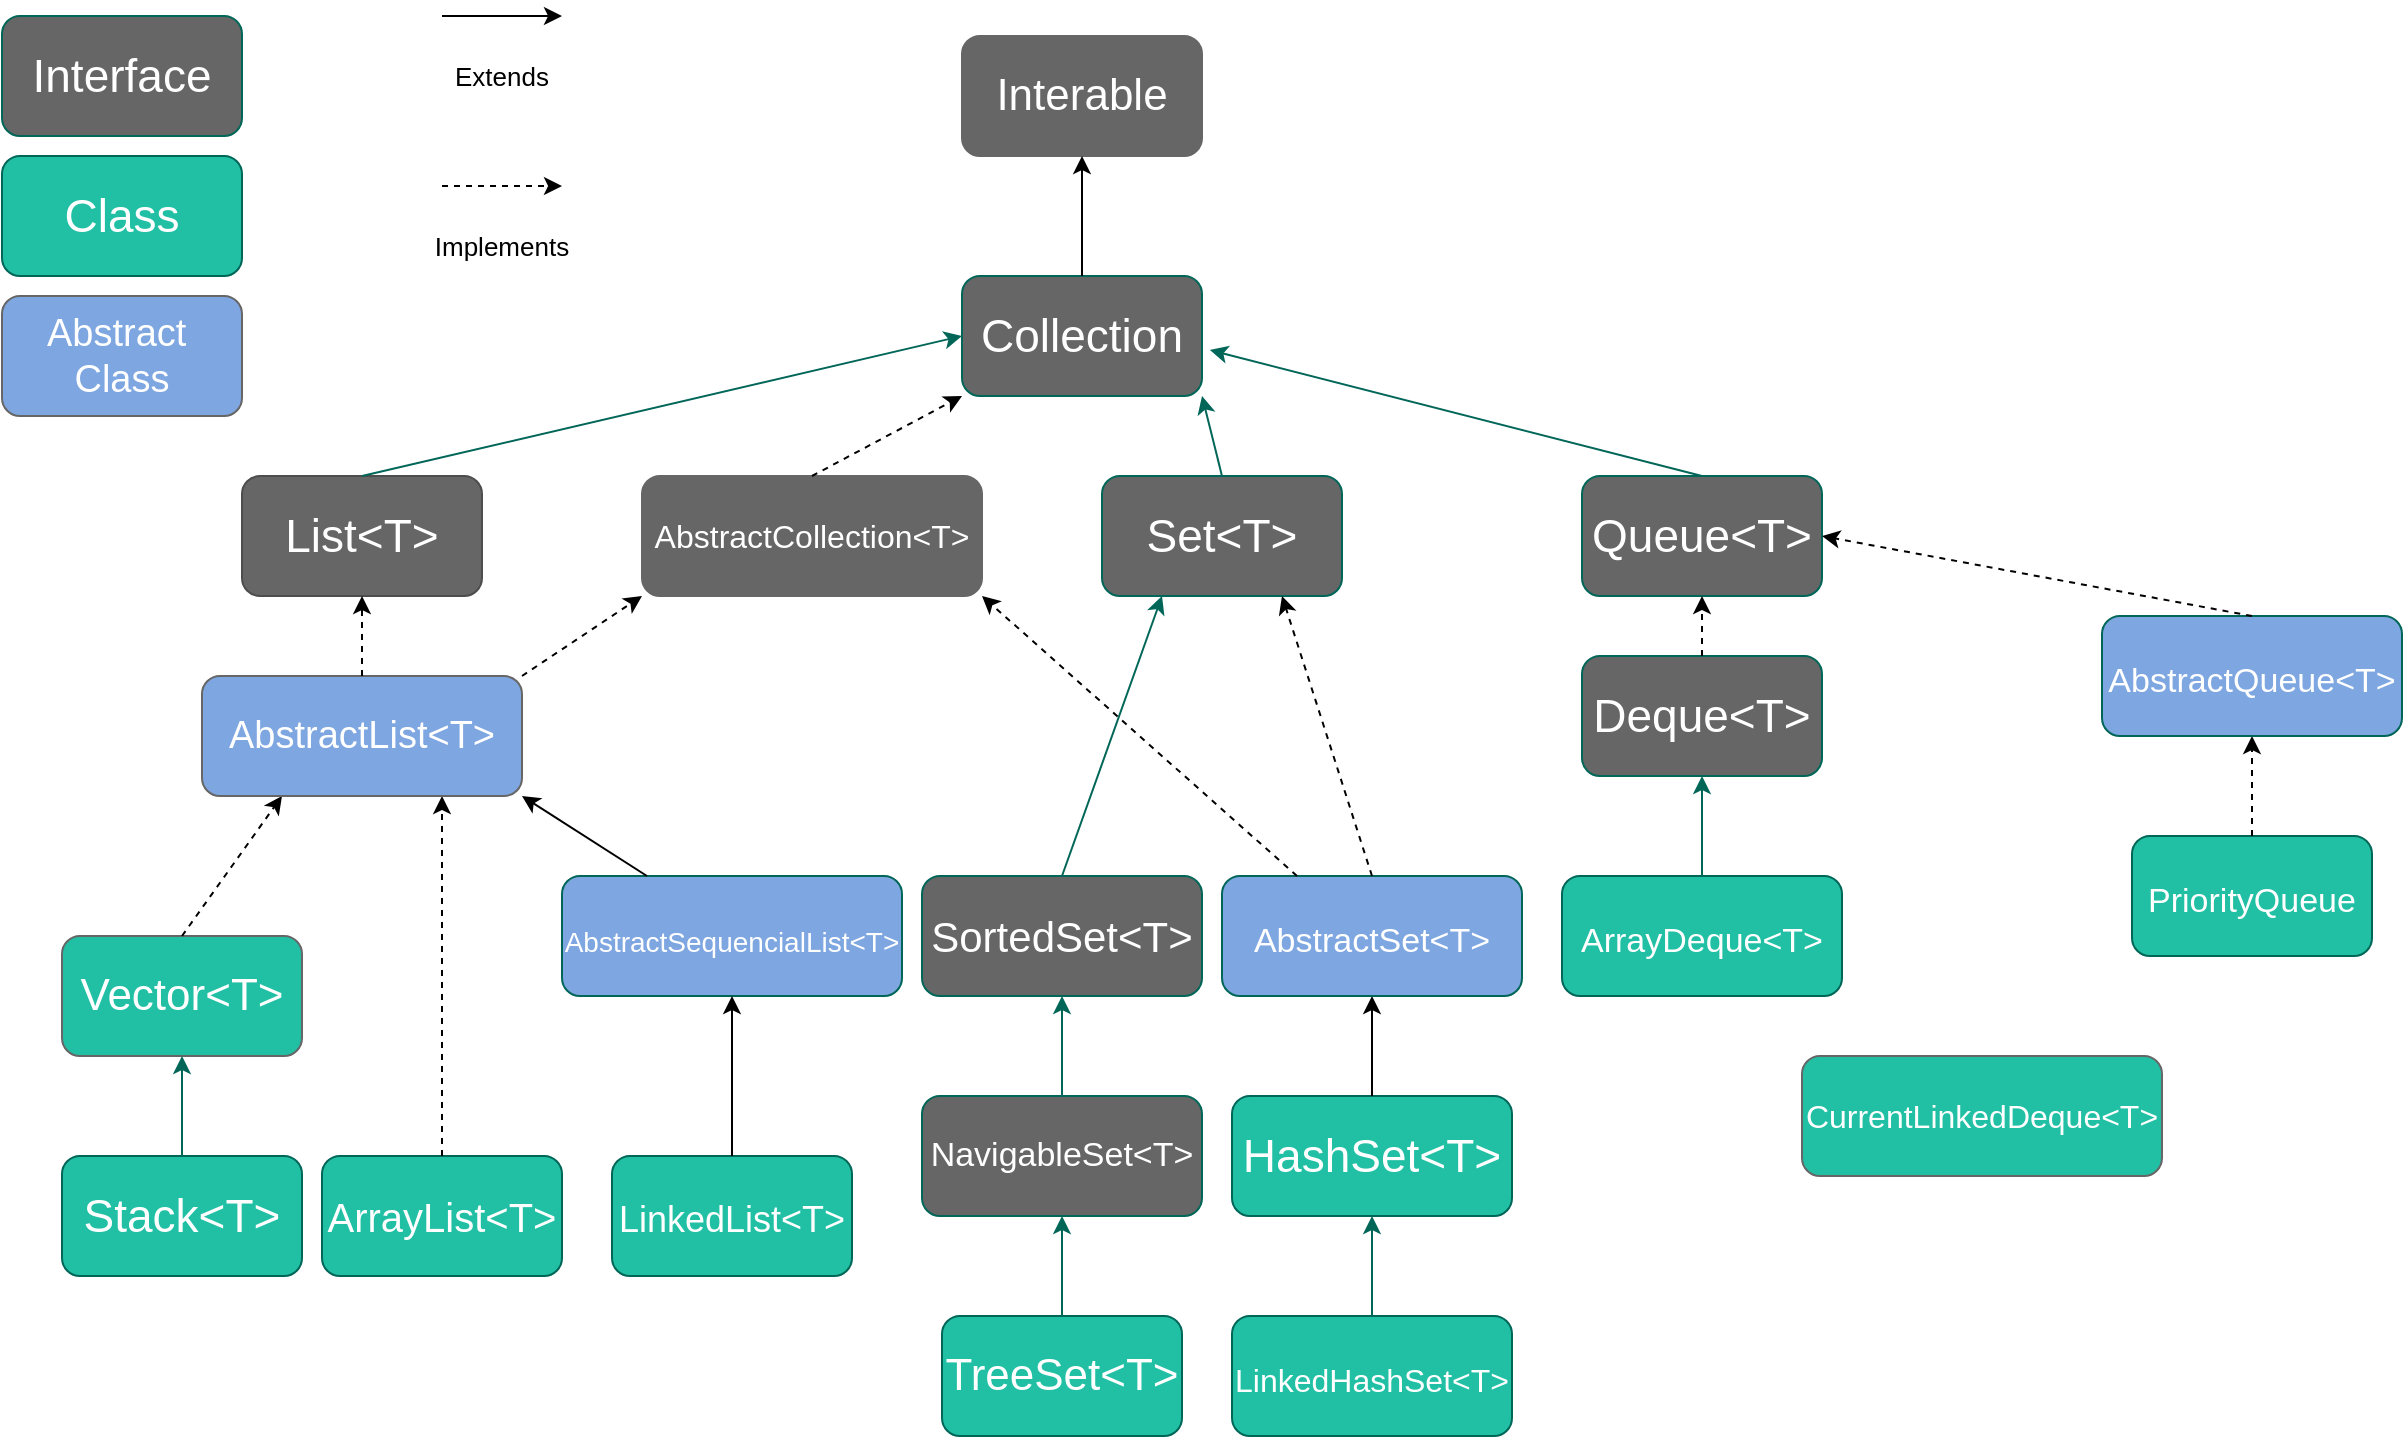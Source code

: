 <mxfile version="20.2.8" type="github">
  <diagram id="fYepgF6CEujm1437ftod" name="Page-1">
    <mxGraphModel dx="1422" dy="762" grid="1" gridSize="10" guides="1" tooltips="1" connect="1" arrows="1" fold="1" page="1" pageScale="1" pageWidth="1100" pageHeight="850" math="0" shadow="0">
      <root>
        <mxCell id="0" />
        <mxCell id="1" parent="0" />
        <mxCell id="pEcas6hbaHr0vrHVOu-9-1" value="&lt;font color=&quot;#ffffff&quot; style=&quot;font-size: 23px;&quot;&gt;Collection&lt;/font&gt;" style="rounded=1;whiteSpace=wrap;html=1;fillColor=#666666;strokeColor=#006658;fontColor=#5C5C5C;" parent="1" vertex="1">
          <mxGeometry x="520" y="170" width="120" height="60" as="geometry" />
        </mxCell>
        <mxCell id="pEcas6hbaHr0vrHVOu-9-2" value="&lt;font color=&quot;#ffffff&quot;&gt;List&amp;lt;T&amp;gt;&lt;/font&gt;" style="rounded=1;whiteSpace=wrap;html=1;fontSize=23;fillColor=#666666;strokeColor=#4D4D4D;fontColor=#5C5C5C;" parent="1" vertex="1">
          <mxGeometry x="160" y="270" width="120" height="60" as="geometry" />
        </mxCell>
        <mxCell id="pEcas6hbaHr0vrHVOu-9-3" value="&lt;font color=&quot;#ffffff&quot;&gt;Set&amp;lt;T&amp;gt;&lt;/font&gt;" style="rounded=1;whiteSpace=wrap;html=1;fontSize=23;fillColor=#666666;strokeColor=#006658;fontColor=#5C5C5C;" parent="1" vertex="1">
          <mxGeometry x="590" y="270" width="120" height="60" as="geometry" />
        </mxCell>
        <mxCell id="pEcas6hbaHr0vrHVOu-9-4" value="&lt;font color=&quot;#ffffff&quot;&gt;Queue&amp;lt;T&amp;gt;&lt;/font&gt;" style="rounded=1;whiteSpace=wrap;html=1;fontSize=23;fillColor=#666666;strokeColor=#006658;fontColor=#5C5C5C;" parent="1" vertex="1">
          <mxGeometry x="830" y="270" width="120" height="60" as="geometry" />
        </mxCell>
        <mxCell id="pEcas6hbaHr0vrHVOu-9-6" value="" style="endArrow=classic;html=1;rounded=1;fontSize=23;entryX=0;entryY=0.5;entryDx=0;entryDy=0;strokeColor=#006658;fontColor=#5C5C5C;exitX=0.5;exitY=0;exitDx=0;exitDy=0;" parent="1" source="pEcas6hbaHr0vrHVOu-9-2" target="pEcas6hbaHr0vrHVOu-9-1" edge="1">
          <mxGeometry width="50" height="50" relative="1" as="geometry">
            <mxPoint x="260" y="220" as="sourcePoint" />
            <mxPoint x="440" y="510" as="targetPoint" />
          </mxGeometry>
        </mxCell>
        <mxCell id="pEcas6hbaHr0vrHVOu-9-7" value="" style="endArrow=classic;html=1;rounded=1;fontSize=23;strokeColor=#006658;fontColor=#5C5C5C;exitX=0.5;exitY=0;exitDx=0;exitDy=0;entryX=1;entryY=1;entryDx=0;entryDy=0;" parent="1" source="pEcas6hbaHr0vrHVOu-9-3" target="pEcas6hbaHr0vrHVOu-9-1" edge="1">
          <mxGeometry width="50" height="50" relative="1" as="geometry">
            <mxPoint x="450" y="250" as="sourcePoint" />
            <mxPoint x="650" y="340" as="targetPoint" />
          </mxGeometry>
        </mxCell>
        <mxCell id="pEcas6hbaHr0vrHVOu-9-8" value="" style="endArrow=classic;html=1;rounded=1;fontSize=23;entryX=1.033;entryY=0.617;entryDx=0;entryDy=0;strokeColor=#006658;fontColor=#5C5C5C;exitX=0.5;exitY=0;exitDx=0;exitDy=0;entryPerimeter=0;" parent="1" source="pEcas6hbaHr0vrHVOu-9-4" target="pEcas6hbaHr0vrHVOu-9-1" edge="1">
          <mxGeometry width="50" height="50" relative="1" as="geometry">
            <mxPoint x="590" y="260" as="sourcePoint" />
            <mxPoint x="580" y="420" as="targetPoint" />
          </mxGeometry>
        </mxCell>
        <mxCell id="pEcas6hbaHr0vrHVOu-9-10" value="&lt;font style=&quot;font-size: 20px;&quot; color=&quot;#ffffff&quot;&gt;ArrayList&amp;lt;T&amp;gt;&lt;/font&gt;" style="rounded=1;whiteSpace=wrap;html=1;fontSize=23;fillColor=#21C0A5;strokeColor=#006658;fontColor=#5C5C5C;" parent="1" vertex="1">
          <mxGeometry x="200" y="610" width="120" height="60" as="geometry" />
        </mxCell>
        <mxCell id="pEcas6hbaHr0vrHVOu-9-11" value="&lt;font style=&quot;font-size: 14px;&quot; color=&quot;#ffffff&quot;&gt;AbstractSequencialList&amp;lt;T&amp;gt;&lt;/font&gt;" style="rounded=1;whiteSpace=wrap;html=1;fontSize=23;fillColor=#7EA6E0;strokeColor=#006658;fontColor=#5C5C5C;" parent="1" vertex="1">
          <mxGeometry x="320" y="470" width="170" height="60" as="geometry" />
        </mxCell>
        <mxCell id="pEcas6hbaHr0vrHVOu-9-12" value="&lt;font color=&quot;#ffffff&quot;&gt;Stack&amp;lt;T&amp;gt;&lt;/font&gt;" style="rounded=1;whiteSpace=wrap;html=1;fontSize=23;fillColor=#21C0A5;strokeColor=#006658;fontColor=#5C5C5C;" parent="1" vertex="1">
          <mxGeometry x="70" y="610" width="120" height="60" as="geometry" />
        </mxCell>
        <mxCell id="pEcas6hbaHr0vrHVOu-9-19" value="&lt;font color=&quot;#ffffff&quot;&gt;HashSet&amp;lt;T&amp;gt;&lt;/font&gt;" style="rounded=1;whiteSpace=wrap;html=1;fontSize=23;fillColor=#21C0A5;strokeColor=#006658;fontColor=#5C5C5C;" parent="1" vertex="1">
          <mxGeometry x="655" y="580" width="140" height="60" as="geometry" />
        </mxCell>
        <mxCell id="pEcas6hbaHr0vrHVOu-9-20" value="&lt;font color=&quot;#ffffff&quot; style=&quot;font-size: 16px;&quot;&gt;LinkedHashSet&amp;lt;T&amp;gt;&lt;/font&gt;" style="rounded=1;whiteSpace=wrap;html=1;fontSize=23;fillColor=#21C0A5;strokeColor=#006658;fontColor=#5C5C5C;" parent="1" vertex="1">
          <mxGeometry x="655" y="690" width="140" height="60" as="geometry" />
        </mxCell>
        <mxCell id="pEcas6hbaHr0vrHVOu-9-21" value="&lt;font color=&quot;#ffffff&quot; style=&quot;font-size: 17px;&quot;&gt;NavigableSet&amp;lt;T&amp;gt;&lt;/font&gt;" style="rounded=1;whiteSpace=wrap;html=1;fontSize=17;fillColor=#666666;strokeColor=#006658;fontColor=#5C5C5C;" parent="1" vertex="1">
          <mxGeometry x="500" y="580" width="140" height="60" as="geometry" />
        </mxCell>
        <mxCell id="pEcas6hbaHr0vrHVOu-9-28" value="&lt;font color=&quot;#ffffff&quot;&gt;Interface&lt;/font&gt;" style="rounded=1;whiteSpace=wrap;html=1;fontSize=23;fillColor=#666666;strokeColor=#006658;fontColor=#5C5C5C;" parent="1" vertex="1">
          <mxGeometry x="40" y="40" width="120" height="60" as="geometry" />
        </mxCell>
        <mxCell id="pEcas6hbaHr0vrHVOu-9-29" value="&lt;font color=&quot;#ffffff&quot; style=&quot;font-size: 17px;&quot;&gt;PriorityQueue&lt;/font&gt;" style="rounded=1;whiteSpace=wrap;html=1;fontSize=23;fillColor=#21C0A5;strokeColor=#006658;fontColor=#5C5C5C;" parent="1" vertex="1">
          <mxGeometry x="1105" y="450" width="120" height="60" as="geometry" />
        </mxCell>
        <mxCell id="pEcas6hbaHr0vrHVOu-9-30" value="&lt;font style=&quot;font-size: 21px;&quot; color=&quot;#ffffff&quot;&gt;SortedSet&amp;lt;T&amp;gt;&lt;/font&gt;" style="rounded=1;whiteSpace=wrap;html=1;fontSize=17;fillColor=#666666;strokeColor=#006658;fontColor=#5C5C5C;" parent="1" vertex="1">
          <mxGeometry x="500" y="470" width="140" height="60" as="geometry" />
        </mxCell>
        <mxCell id="GVpriFgMxlhJgUcc7Ku9-2" value="&lt;font color=&quot;#ffffff&quot; style=&quot;font-size: 22px;&quot;&gt;Vector&amp;lt;T&amp;gt;&lt;/font&gt;" style="rounded=1;whiteSpace=wrap;html=1;fillColor=#21C0A5;strokeColor=#666666;" vertex="1" parent="1">
          <mxGeometry x="70" y="500" width="120" height="60" as="geometry" />
        </mxCell>
        <mxCell id="GVpriFgMxlhJgUcc7Ku9-5" value="Interable" style="rounded=1;whiteSpace=wrap;html=1;strokeColor=#666666;fontSize=22;fontColor=#FFFFFF;fillColor=#666666;" vertex="1" parent="1">
          <mxGeometry x="520" y="50" width="120" height="60" as="geometry" />
        </mxCell>
        <mxCell id="GVpriFgMxlhJgUcc7Ku9-6" value="" style="endArrow=classic;html=1;rounded=0;fontSize=22;fontColor=#FFFFFF;entryX=0.5;entryY=1;entryDx=0;entryDy=0;exitX=0.5;exitY=0;exitDx=0;exitDy=0;" edge="1" parent="1" source="pEcas6hbaHr0vrHVOu-9-1" target="GVpriFgMxlhJgUcc7Ku9-5">
          <mxGeometry width="50" height="50" relative="1" as="geometry">
            <mxPoint x="520" y="410" as="sourcePoint" />
            <mxPoint x="570" y="360" as="targetPoint" />
          </mxGeometry>
        </mxCell>
        <mxCell id="GVpriFgMxlhJgUcc7Ku9-8" value="&lt;font color=&quot;#ffffff&quot;&gt;Class&lt;/font&gt;" style="rounded=1;whiteSpace=wrap;html=1;fontSize=23;fillColor=#21C0A5;strokeColor=#006658;fontColor=#5C5C5C;" vertex="1" parent="1">
          <mxGeometry x="40" y="110" width="120" height="60" as="geometry" />
        </mxCell>
        <mxCell id="GVpriFgMxlhJgUcc7Ku9-9" value="" style="endArrow=classic;html=1;rounded=0;fontSize=22;fontColor=#FFFFFF;" edge="1" parent="1">
          <mxGeometry width="50" height="50" relative="1" as="geometry">
            <mxPoint x="260" y="40" as="sourcePoint" />
            <mxPoint x="320" y="40" as="targetPoint" />
          </mxGeometry>
        </mxCell>
        <mxCell id="GVpriFgMxlhJgUcc7Ku9-12" value="" style="endArrow=classic;html=1;fontSize=22;fontColor=#FFFFFF;rounded=0;dashed=1;" edge="1" parent="1">
          <mxGeometry width="50" height="50" relative="1" as="geometry">
            <mxPoint x="260" y="125" as="sourcePoint" />
            <mxPoint x="320" y="125" as="targetPoint" />
          </mxGeometry>
        </mxCell>
        <mxCell id="GVpriFgMxlhJgUcc7Ku9-14" value="Implements" style="text;html=1;strokeColor=none;fillColor=none;align=center;verticalAlign=middle;whiteSpace=wrap;rounded=0;fontSize=13;fontColor=#000000;" vertex="1" parent="1">
          <mxGeometry x="250" y="140" width="80" height="30" as="geometry" />
        </mxCell>
        <mxCell id="GVpriFgMxlhJgUcc7Ku9-15" value="Extends" style="text;html=1;strokeColor=none;fillColor=none;align=center;verticalAlign=middle;whiteSpace=wrap;rounded=0;fontSize=13;fontColor=#000000;" vertex="1" parent="1">
          <mxGeometry x="250" y="55" width="80" height="30" as="geometry" />
        </mxCell>
        <mxCell id="GVpriFgMxlhJgUcc7Ku9-18" value="&lt;font color=&quot;#ffffff&quot;&gt;Deque&amp;lt;T&amp;gt;&lt;/font&gt;" style="rounded=1;whiteSpace=wrap;html=1;fontSize=23;fillColor=#666666;strokeColor=#006658;fontColor=#5C5C5C;" vertex="1" parent="1">
          <mxGeometry x="830" y="360" width="120" height="60" as="geometry" />
        </mxCell>
        <mxCell id="GVpriFgMxlhJgUcc7Ku9-21" value="" style="endArrow=classic;html=1;rounded=0;labelBackgroundColor=default;strokeColor=default;fontFamily=Helvetica;fontSize=22;fontColor=#FFFFFF;shape=connector;exitX=0.5;exitY=0;exitDx=0;exitDy=0;entryX=0.5;entryY=1;entryDx=0;entryDy=0;" edge="1" parent="1" source="pEcas6hbaHr0vrHVOu-9-19" target="GVpriFgMxlhJgUcc7Ku9-45">
          <mxGeometry width="50" height="50" relative="1" as="geometry">
            <mxPoint x="760" y="440" as="sourcePoint" />
            <mxPoint x="730" y="550" as="targetPoint" />
          </mxGeometry>
        </mxCell>
        <mxCell id="GVpriFgMxlhJgUcc7Ku9-22" value="" style="endArrow=classic;html=1;rounded=0;labelBackgroundColor=default;strokeColor=default;fontFamily=Helvetica;fontSize=22;fontColor=#FFFFFF;shape=connector;entryX=0.5;entryY=1;entryDx=0;entryDy=0;dashed=1;exitX=0.5;exitY=0;exitDx=0;exitDy=0;" edge="1" parent="1" source="GVpriFgMxlhJgUcc7Ku9-18" target="pEcas6hbaHr0vrHVOu-9-4">
          <mxGeometry width="50" height="50" relative="1" as="geometry">
            <mxPoint x="370" y="260" as="sourcePoint" />
            <mxPoint x="320" y="220" as="targetPoint" />
          </mxGeometry>
        </mxCell>
        <mxCell id="GVpriFgMxlhJgUcc7Ku9-23" style="edgeStyle=none;shape=connector;rounded=0;orthogonalLoop=1;jettySize=auto;html=1;entryX=0.5;entryY=0;entryDx=0;entryDy=0;labelBackgroundColor=default;strokeColor=default;fontFamily=Helvetica;fontSize=22;fontColor=#FFFFFF;endArrow=classic;" edge="1" parent="1" source="GVpriFgMxlhJgUcc7Ku9-18" target="GVpriFgMxlhJgUcc7Ku9-18">
          <mxGeometry relative="1" as="geometry" />
        </mxCell>
        <mxCell id="GVpriFgMxlhJgUcc7Ku9-24" value="&lt;font color=&quot;#ffffff&quot; style=&quot;font-size: 17px;&quot;&gt;ArrayDeque&amp;lt;T&amp;gt;&lt;/font&gt;" style="rounded=1;whiteSpace=wrap;html=1;fontSize=23;fillColor=#21C0A5;strokeColor=#006658;fontColor=#5C5C5C;" vertex="1" parent="1">
          <mxGeometry x="820" y="470" width="140" height="60" as="geometry" />
        </mxCell>
        <mxCell id="GVpriFgMxlhJgUcc7Ku9-26" value="" style="endArrow=classic;html=1;rounded=1;fontSize=23;entryX=0.5;entryY=1;entryDx=0;entryDy=0;strokeColor=#006658;fontColor=#5C5C5C;exitX=0.5;exitY=0;exitDx=0;exitDy=0;" edge="1" parent="1" source="GVpriFgMxlhJgUcc7Ku9-24" target="GVpriFgMxlhJgUcc7Ku9-18">
          <mxGeometry width="50" height="50" relative="1" as="geometry">
            <mxPoint x="600" y="290" as="sourcePoint" />
            <mxPoint x="600" y="250" as="targetPoint" />
          </mxGeometry>
        </mxCell>
        <mxCell id="GVpriFgMxlhJgUcc7Ku9-28" value="" style="endArrow=classic;html=1;rounded=1;fontSize=23;entryX=0.5;entryY=1;entryDx=0;entryDy=0;strokeColor=#006658;fontColor=#5C5C5C;exitX=0.5;exitY=0;exitDx=0;exitDy=0;" edge="1" parent="1" source="pEcas6hbaHr0vrHVOu-9-12" target="GVpriFgMxlhJgUcc7Ku9-2">
          <mxGeometry width="50" height="50" relative="1" as="geometry">
            <mxPoint x="430" y="440" as="sourcePoint" />
            <mxPoint x="430" y="400" as="targetPoint" />
          </mxGeometry>
        </mxCell>
        <mxCell id="GVpriFgMxlhJgUcc7Ku9-29" value="" style="endArrow=classic;html=1;rounded=0;labelBackgroundColor=default;strokeColor=default;fontFamily=Helvetica;fontSize=22;fontColor=#FFFFFF;shape=connector;dashed=1;exitX=0.5;exitY=0;exitDx=0;exitDy=0;entryX=0.75;entryY=1;entryDx=0;entryDy=0;" edge="1" parent="1" source="pEcas6hbaHr0vrHVOu-9-10" target="GVpriFgMxlhJgUcc7Ku9-39">
          <mxGeometry width="50" height="50" relative="1" as="geometry">
            <mxPoint x="180" y="380" as="sourcePoint" />
            <mxPoint x="260" y="480" as="targetPoint" />
          </mxGeometry>
        </mxCell>
        <mxCell id="GVpriFgMxlhJgUcc7Ku9-30" value="" style="endArrow=classic;html=1;rounded=0;labelBackgroundColor=default;strokeColor=default;fontFamily=Helvetica;fontSize=22;fontColor=#FFFFFF;shape=connector;dashed=1;exitX=0.5;exitY=0;exitDx=0;exitDy=0;entryX=0.25;entryY=1;entryDx=0;entryDy=0;" edge="1" parent="1" source="GVpriFgMxlhJgUcc7Ku9-2" target="GVpriFgMxlhJgUcc7Ku9-39">
          <mxGeometry width="50" height="50" relative="1" as="geometry">
            <mxPoint x="230" y="380" as="sourcePoint" />
            <mxPoint x="150" y="450" as="targetPoint" />
          </mxGeometry>
        </mxCell>
        <mxCell id="GVpriFgMxlhJgUcc7Ku9-31" value="" style="endArrow=classic;html=1;rounded=1;fontSize=23;entryX=0.25;entryY=1;entryDx=0;entryDy=0;strokeColor=#006658;fontColor=#5C5C5C;exitX=0.5;exitY=0;exitDx=0;exitDy=0;" edge="1" parent="1" source="pEcas6hbaHr0vrHVOu-9-30" target="pEcas6hbaHr0vrHVOu-9-3">
          <mxGeometry width="50" height="50" relative="1" as="geometry">
            <mxPoint x="-160" y="590" as="sourcePoint" />
            <mxPoint x="-160" y="540" as="targetPoint" />
          </mxGeometry>
        </mxCell>
        <mxCell id="GVpriFgMxlhJgUcc7Ku9-32" value="" style="endArrow=classic;html=1;rounded=0;labelBackgroundColor=default;strokeColor=default;fontFamily=Helvetica;fontSize=22;fontColor=#FFFFFF;shape=connector;exitX=0.5;exitY=0;exitDx=0;exitDy=0;dashed=1;entryX=0.5;entryY=1;entryDx=0;entryDy=0;" edge="1" parent="1" source="pEcas6hbaHr0vrHVOu-9-29" target="GVpriFgMxlhJgUcc7Ku9-43">
          <mxGeometry width="50" height="50" relative="1" as="geometry">
            <mxPoint x="1431.04" y="106.98" as="sourcePoint" />
            <mxPoint x="1100" y="205" as="targetPoint" />
          </mxGeometry>
        </mxCell>
        <mxCell id="GVpriFgMxlhJgUcc7Ku9-33" value="" style="endArrow=classic;html=1;rounded=1;fontSize=23;entryX=0.5;entryY=1;entryDx=0;entryDy=0;strokeColor=#006658;fontColor=#5C5C5C;" edge="1" parent="1" source="pEcas6hbaHr0vrHVOu-9-21" target="pEcas6hbaHr0vrHVOu-9-30">
          <mxGeometry width="50" height="50" relative="1" as="geometry">
            <mxPoint x="270" y="580" as="sourcePoint" />
            <mxPoint x="270" y="540" as="targetPoint" />
          </mxGeometry>
        </mxCell>
        <mxCell id="GVpriFgMxlhJgUcc7Ku9-34" value="" style="endArrow=classic;html=1;rounded=1;fontSize=23;entryX=0.5;entryY=1;entryDx=0;entryDy=0;strokeColor=#006658;fontColor=#5C5C5C;" edge="1" parent="1" source="pEcas6hbaHr0vrHVOu-9-20" target="pEcas6hbaHr0vrHVOu-9-19">
          <mxGeometry width="50" height="50" relative="1" as="geometry">
            <mxPoint x="270" y="690" as="sourcePoint" />
            <mxPoint x="270" y="650" as="targetPoint" />
          </mxGeometry>
        </mxCell>
        <mxCell id="GVpriFgMxlhJgUcc7Ku9-35" value="" style="endArrow=classic;html=1;rounded=0;labelBackgroundColor=default;strokeColor=default;fontFamily=Helvetica;fontSize=22;fontColor=#FFFFFF;shape=connector;exitX=0.25;exitY=0;exitDx=0;exitDy=0;entryX=1;entryY=1;entryDx=0;entryDy=0;" edge="1" parent="1" source="pEcas6hbaHr0vrHVOu-9-11" target="GVpriFgMxlhJgUcc7Ku9-39">
          <mxGeometry width="50" height="50" relative="1" as="geometry">
            <mxPoint x="410" y="460" as="sourcePoint" />
            <mxPoint x="270" y="360" as="targetPoint" />
          </mxGeometry>
        </mxCell>
        <mxCell id="GVpriFgMxlhJgUcc7Ku9-36" value="&lt;font color=&quot;#ffffff&quot; style=&quot;font-size: 22px;&quot;&gt;TreeSet&amp;lt;T&amp;gt;&lt;/font&gt;" style="rounded=1;whiteSpace=wrap;html=1;fontSize=17;fillColor=#21C0A5;strokeColor=#006658;fontColor=#5C5C5C;" vertex="1" parent="1">
          <mxGeometry x="510" y="690" width="120" height="60" as="geometry" />
        </mxCell>
        <mxCell id="GVpriFgMxlhJgUcc7Ku9-37" value="" style="endArrow=classic;html=1;rounded=1;fontSize=23;entryX=0.5;entryY=1;entryDx=0;entryDy=0;strokeColor=#006658;fontColor=#5C5C5C;exitX=0.5;exitY=0;exitDx=0;exitDy=0;" edge="1" parent="1" source="GVpriFgMxlhJgUcc7Ku9-36" target="pEcas6hbaHr0vrHVOu-9-21">
          <mxGeometry width="50" height="50" relative="1" as="geometry">
            <mxPoint x="580" y="580" as="sourcePoint" />
            <mxPoint x="580" y="540" as="targetPoint" />
          </mxGeometry>
        </mxCell>
        <mxCell id="GVpriFgMxlhJgUcc7Ku9-38" value="Abstract&amp;nbsp;&lt;br&gt;Class" style="rounded=1;whiteSpace=wrap;html=1;strokeColor=#666666;fontFamily=Helvetica;fontSize=19;fontColor=#FFFFFF;fillColor=#7EA6E0;" vertex="1" parent="1">
          <mxGeometry x="40" y="180" width="120" height="60" as="geometry" />
        </mxCell>
        <mxCell id="GVpriFgMxlhJgUcc7Ku9-39" value="AbstractList&amp;lt;T&amp;gt;" style="rounded=1;whiteSpace=wrap;html=1;strokeColor=#666666;fontFamily=Helvetica;fontSize=19;fontColor=#FFFFFF;fillColor=#7EA6E0;" vertex="1" parent="1">
          <mxGeometry x="140" y="370" width="160" height="60" as="geometry" />
        </mxCell>
        <mxCell id="GVpriFgMxlhJgUcc7Ku9-40" value="&lt;font style=&quot;font-size: 18px;&quot; color=&quot;#ffffff&quot;&gt;LinkedList&amp;lt;T&amp;gt;&lt;/font&gt;" style="rounded=1;whiteSpace=wrap;html=1;fontSize=23;fillColor=#21C0A5;strokeColor=#006658;fontColor=#5C5C5C;" vertex="1" parent="1">
          <mxGeometry x="345" y="610" width="120" height="60" as="geometry" />
        </mxCell>
        <mxCell id="GVpriFgMxlhJgUcc7Ku9-41" value="" style="endArrow=classic;html=1;rounded=0;labelBackgroundColor=default;strokeColor=default;fontFamily=Helvetica;fontSize=22;fontColor=#FFFFFF;shape=connector;dashed=1;exitX=0.5;exitY=0;exitDx=0;exitDy=0;entryX=0.5;entryY=1;entryDx=0;entryDy=0;" edge="1" parent="1" source="GVpriFgMxlhJgUcc7Ku9-39" target="pEcas6hbaHr0vrHVOu-9-2">
          <mxGeometry width="50" height="50" relative="1" as="geometry">
            <mxPoint x="140" y="510" as="sourcePoint" />
            <mxPoint x="200" y="430" as="targetPoint" />
          </mxGeometry>
        </mxCell>
        <mxCell id="GVpriFgMxlhJgUcc7Ku9-42" value="" style="endArrow=classic;html=1;rounded=0;labelBackgroundColor=default;strokeColor=default;fontFamily=Helvetica;fontSize=22;fontColor=#FFFFFF;shape=connector;exitX=0.5;exitY=0;exitDx=0;exitDy=0;entryX=0.5;entryY=1;entryDx=0;entryDy=0;" edge="1" parent="1" source="GVpriFgMxlhJgUcc7Ku9-40" target="pEcas6hbaHr0vrHVOu-9-11">
          <mxGeometry width="50" height="50" relative="1" as="geometry">
            <mxPoint x="240" y="370" as="sourcePoint" />
            <mxPoint x="240" y="340" as="targetPoint" />
          </mxGeometry>
        </mxCell>
        <mxCell id="GVpriFgMxlhJgUcc7Ku9-43" value="&lt;font style=&quot;font-size: 17px;&quot; color=&quot;#ffffff&quot;&gt;AbstractQueue&amp;lt;T&amp;gt;&lt;/font&gt;" style="rounded=1;whiteSpace=wrap;html=1;fontSize=23;fillColor=#7EA6E0;strokeColor=#006658;fontColor=#5C5C5C;" vertex="1" parent="1">
          <mxGeometry x="1090" y="340" width="150" height="60" as="geometry" />
        </mxCell>
        <mxCell id="GVpriFgMxlhJgUcc7Ku9-44" value="" style="endArrow=classic;html=1;rounded=0;labelBackgroundColor=default;strokeColor=default;fontFamily=Helvetica;fontSize=22;fontColor=#FFFFFF;shape=connector;entryX=1;entryY=0.5;entryDx=0;entryDy=0;dashed=1;exitX=0.5;exitY=0;exitDx=0;exitDy=0;" edge="1" parent="1" source="GVpriFgMxlhJgUcc7Ku9-43" target="pEcas6hbaHr0vrHVOu-9-4">
          <mxGeometry width="50" height="50" relative="1" as="geometry">
            <mxPoint x="530" y="380" as="sourcePoint" />
            <mxPoint x="560" y="340" as="targetPoint" />
          </mxGeometry>
        </mxCell>
        <mxCell id="GVpriFgMxlhJgUcc7Ku9-45" value="&lt;font style=&quot;font-size: 17px;&quot; color=&quot;#ffffff&quot;&gt;AbstractSet&amp;lt;T&amp;gt;&lt;/font&gt;" style="rounded=1;whiteSpace=wrap;html=1;fontSize=23;fillColor=#7EA6E0;strokeColor=#006658;fontColor=#5C5C5C;" vertex="1" parent="1">
          <mxGeometry x="650" y="470" width="150" height="60" as="geometry" />
        </mxCell>
        <mxCell id="GVpriFgMxlhJgUcc7Ku9-46" value="" style="endArrow=classic;html=1;rounded=0;labelBackgroundColor=default;strokeColor=default;fontFamily=Helvetica;fontSize=22;fontColor=#FFFFFF;shape=connector;entryX=0.75;entryY=1;entryDx=0;entryDy=0;dashed=1;exitX=0.5;exitY=0;exitDx=0;exitDy=0;" edge="1" parent="1" source="GVpriFgMxlhJgUcc7Ku9-45" target="pEcas6hbaHr0vrHVOu-9-3">
          <mxGeometry width="50" height="50" relative="1" as="geometry">
            <mxPoint x="740" y="450" as="sourcePoint" />
            <mxPoint x="680" y="430" as="targetPoint" />
          </mxGeometry>
        </mxCell>
        <mxCell id="GVpriFgMxlhJgUcc7Ku9-47" value="AbstractCollection&amp;lt;T&amp;gt;" style="rounded=1;whiteSpace=wrap;html=1;strokeColor=#666666;fontFamily=Helvetica;fontSize=16;fontColor=#FFFFFF;fillColor=#666666;" vertex="1" parent="1">
          <mxGeometry x="360" y="270" width="170" height="60" as="geometry" />
        </mxCell>
        <mxCell id="GVpriFgMxlhJgUcc7Ku9-48" value="" style="endArrow=classic;html=1;rounded=0;labelBackgroundColor=default;strokeColor=default;fontFamily=Helvetica;fontSize=22;fontColor=#FFFFFF;shape=connector;entryX=1;entryY=1;entryDx=0;entryDy=0;dashed=1;exitX=0.25;exitY=0;exitDx=0;exitDy=0;" edge="1" parent="1" source="GVpriFgMxlhJgUcc7Ku9-45" target="GVpriFgMxlhJgUcc7Ku9-47">
          <mxGeometry width="50" height="50" relative="1" as="geometry">
            <mxPoint x="735" y="480" as="sourcePoint" />
            <mxPoint x="690" y="340" as="targetPoint" />
          </mxGeometry>
        </mxCell>
        <mxCell id="GVpriFgMxlhJgUcc7Ku9-49" value="" style="endArrow=classic;html=1;rounded=0;labelBackgroundColor=default;strokeColor=default;fontFamily=Helvetica;fontSize=22;fontColor=#FFFFFF;shape=connector;dashed=1;entryX=0;entryY=1;entryDx=0;entryDy=0;exitX=1;exitY=0;exitDx=0;exitDy=0;" edge="1" parent="1" source="GVpriFgMxlhJgUcc7Ku9-39" target="GVpriFgMxlhJgUcc7Ku9-47">
          <mxGeometry width="50" height="50" relative="1" as="geometry">
            <mxPoint x="310" y="370" as="sourcePoint" />
            <mxPoint x="345" y="305" as="targetPoint" />
          </mxGeometry>
        </mxCell>
        <mxCell id="GVpriFgMxlhJgUcc7Ku9-50" value="" style="endArrow=classic;html=1;rounded=0;labelBackgroundColor=default;strokeColor=default;fontFamily=Helvetica;fontSize=22;fontColor=#FFFFFF;shape=connector;dashed=1;entryX=0;entryY=1;entryDx=0;entryDy=0;exitX=0.5;exitY=0;exitDx=0;exitDy=0;" edge="1" parent="1" source="GVpriFgMxlhJgUcc7Ku9-47" target="pEcas6hbaHr0vrHVOu-9-1">
          <mxGeometry width="50" height="50" relative="1" as="geometry">
            <mxPoint x="310" y="380" as="sourcePoint" />
            <mxPoint x="370" y="340" as="targetPoint" />
          </mxGeometry>
        </mxCell>
        <mxCell id="GVpriFgMxlhJgUcc7Ku9-51" value="CurrentLinkedDeque&amp;lt;T&amp;gt;" style="rounded=1;whiteSpace=wrap;html=1;strokeColor=#666666;fontFamily=Helvetica;fontSize=16;fontColor=#FFFFFF;fillColor=#21C0A5;" vertex="1" parent="1">
          <mxGeometry x="940" y="560" width="180" height="60" as="geometry" />
        </mxCell>
      </root>
    </mxGraphModel>
  </diagram>
</mxfile>
